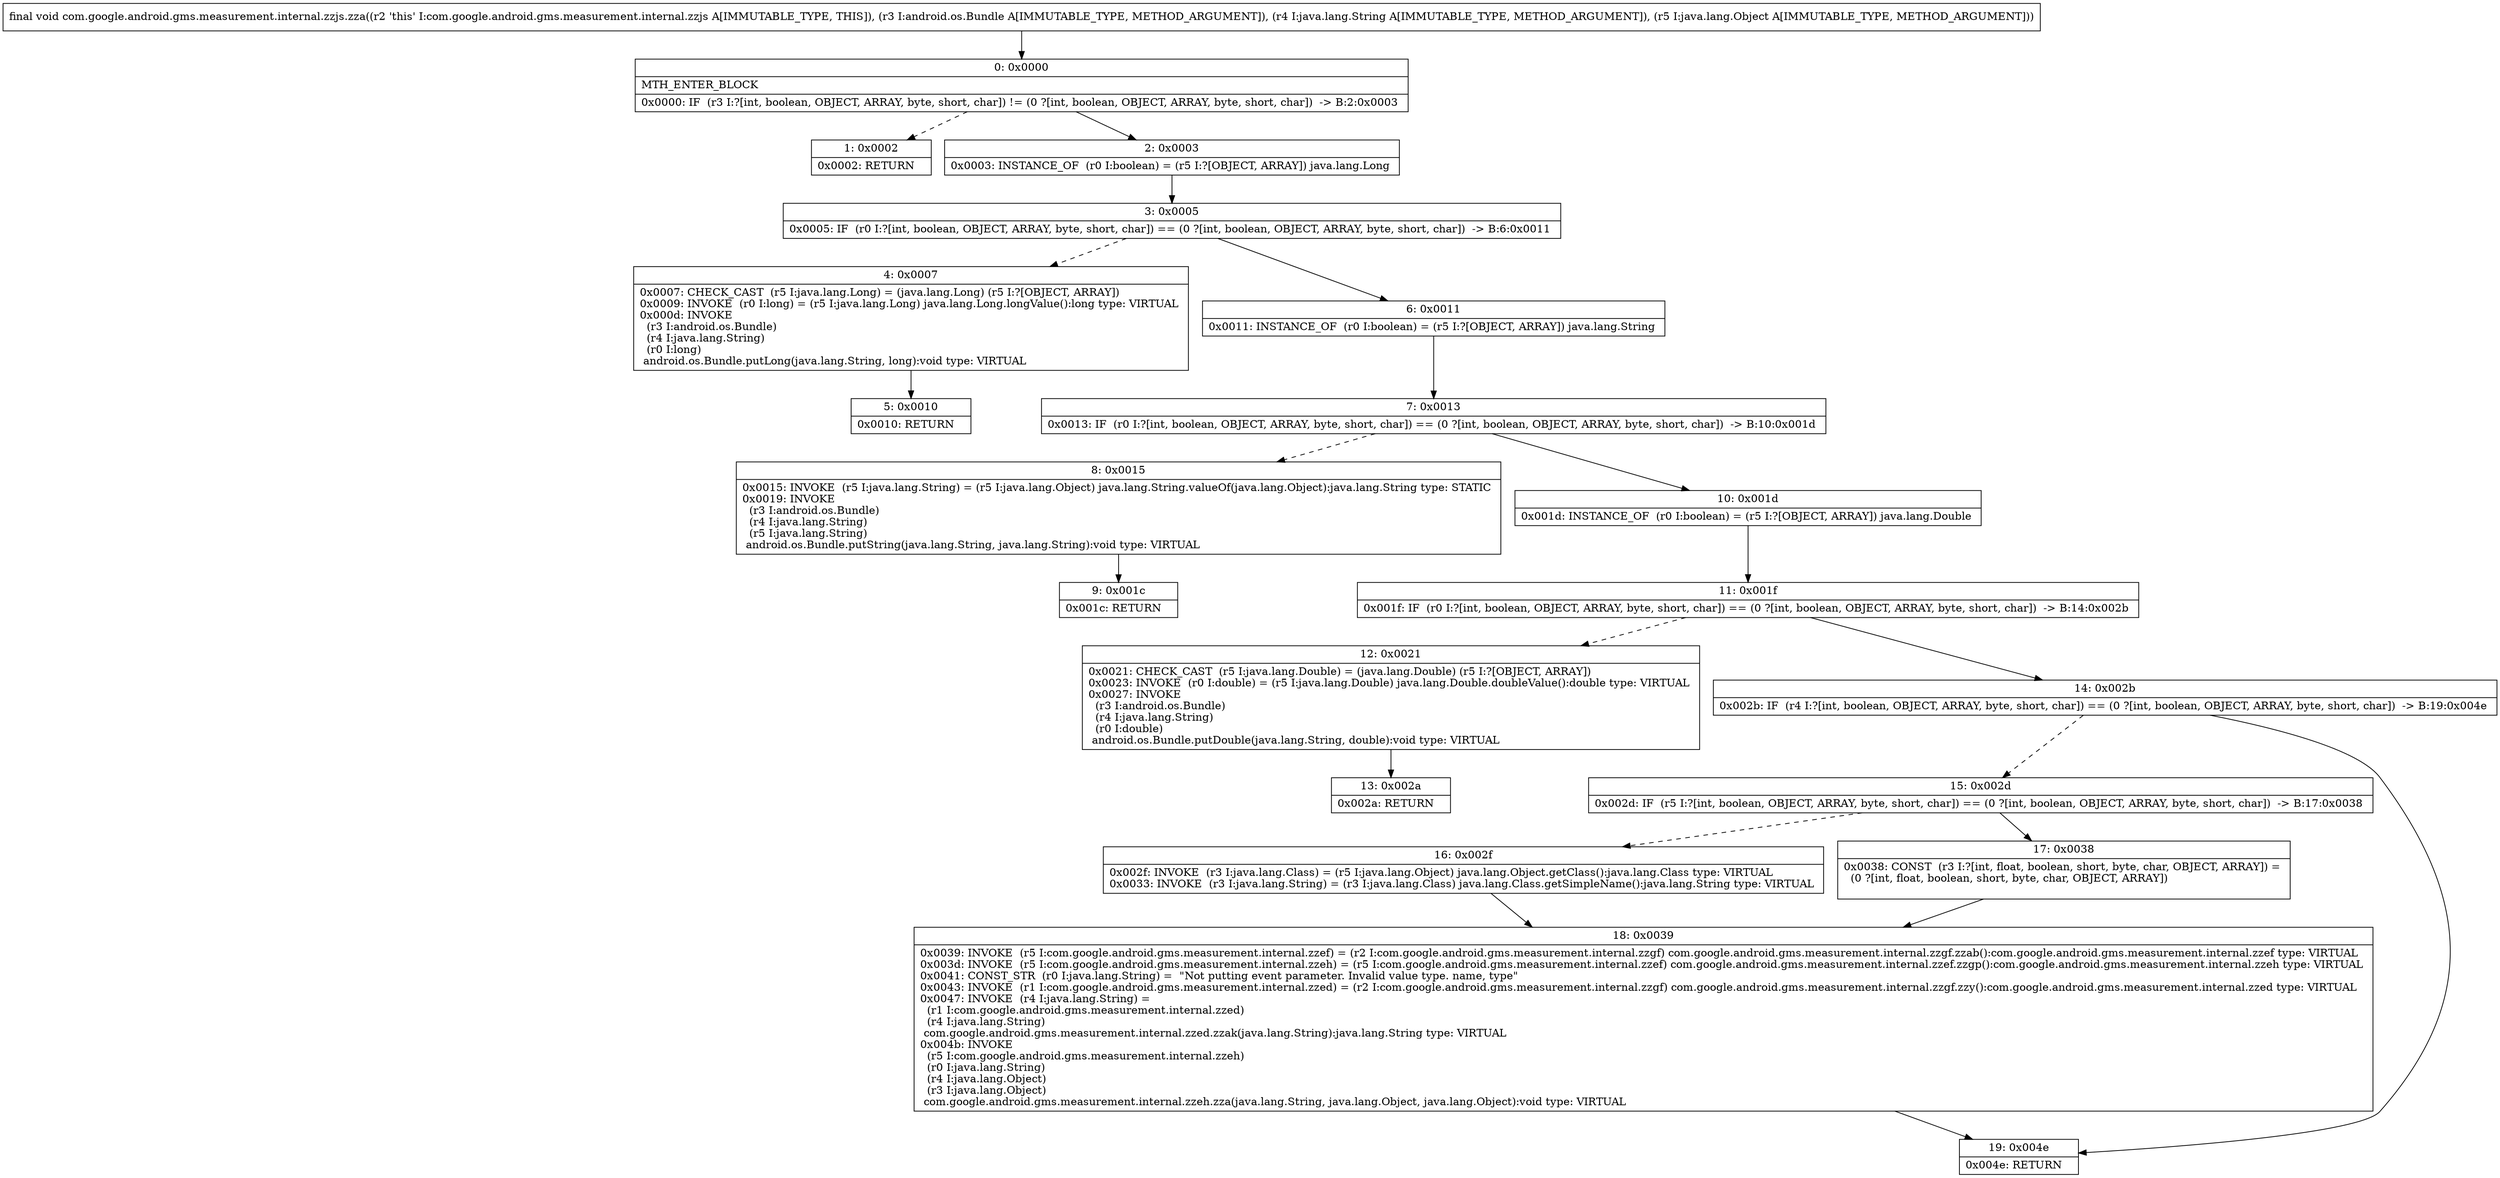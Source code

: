 digraph "CFG forcom.google.android.gms.measurement.internal.zzjs.zza(Landroid\/os\/Bundle;Ljava\/lang\/String;Ljava\/lang\/Object;)V" {
Node_0 [shape=record,label="{0\:\ 0x0000|MTH_ENTER_BLOCK\l|0x0000: IF  (r3 I:?[int, boolean, OBJECT, ARRAY, byte, short, char]) != (0 ?[int, boolean, OBJECT, ARRAY, byte, short, char])  \-\> B:2:0x0003 \l}"];
Node_1 [shape=record,label="{1\:\ 0x0002|0x0002: RETURN   \l}"];
Node_2 [shape=record,label="{2\:\ 0x0003|0x0003: INSTANCE_OF  (r0 I:boolean) = (r5 I:?[OBJECT, ARRAY]) java.lang.Long \l}"];
Node_3 [shape=record,label="{3\:\ 0x0005|0x0005: IF  (r0 I:?[int, boolean, OBJECT, ARRAY, byte, short, char]) == (0 ?[int, boolean, OBJECT, ARRAY, byte, short, char])  \-\> B:6:0x0011 \l}"];
Node_4 [shape=record,label="{4\:\ 0x0007|0x0007: CHECK_CAST  (r5 I:java.lang.Long) = (java.lang.Long) (r5 I:?[OBJECT, ARRAY]) \l0x0009: INVOKE  (r0 I:long) = (r5 I:java.lang.Long) java.lang.Long.longValue():long type: VIRTUAL \l0x000d: INVOKE  \l  (r3 I:android.os.Bundle)\l  (r4 I:java.lang.String)\l  (r0 I:long)\l android.os.Bundle.putLong(java.lang.String, long):void type: VIRTUAL \l}"];
Node_5 [shape=record,label="{5\:\ 0x0010|0x0010: RETURN   \l}"];
Node_6 [shape=record,label="{6\:\ 0x0011|0x0011: INSTANCE_OF  (r0 I:boolean) = (r5 I:?[OBJECT, ARRAY]) java.lang.String \l}"];
Node_7 [shape=record,label="{7\:\ 0x0013|0x0013: IF  (r0 I:?[int, boolean, OBJECT, ARRAY, byte, short, char]) == (0 ?[int, boolean, OBJECT, ARRAY, byte, short, char])  \-\> B:10:0x001d \l}"];
Node_8 [shape=record,label="{8\:\ 0x0015|0x0015: INVOKE  (r5 I:java.lang.String) = (r5 I:java.lang.Object) java.lang.String.valueOf(java.lang.Object):java.lang.String type: STATIC \l0x0019: INVOKE  \l  (r3 I:android.os.Bundle)\l  (r4 I:java.lang.String)\l  (r5 I:java.lang.String)\l android.os.Bundle.putString(java.lang.String, java.lang.String):void type: VIRTUAL \l}"];
Node_9 [shape=record,label="{9\:\ 0x001c|0x001c: RETURN   \l}"];
Node_10 [shape=record,label="{10\:\ 0x001d|0x001d: INSTANCE_OF  (r0 I:boolean) = (r5 I:?[OBJECT, ARRAY]) java.lang.Double \l}"];
Node_11 [shape=record,label="{11\:\ 0x001f|0x001f: IF  (r0 I:?[int, boolean, OBJECT, ARRAY, byte, short, char]) == (0 ?[int, boolean, OBJECT, ARRAY, byte, short, char])  \-\> B:14:0x002b \l}"];
Node_12 [shape=record,label="{12\:\ 0x0021|0x0021: CHECK_CAST  (r5 I:java.lang.Double) = (java.lang.Double) (r5 I:?[OBJECT, ARRAY]) \l0x0023: INVOKE  (r0 I:double) = (r5 I:java.lang.Double) java.lang.Double.doubleValue():double type: VIRTUAL \l0x0027: INVOKE  \l  (r3 I:android.os.Bundle)\l  (r4 I:java.lang.String)\l  (r0 I:double)\l android.os.Bundle.putDouble(java.lang.String, double):void type: VIRTUAL \l}"];
Node_13 [shape=record,label="{13\:\ 0x002a|0x002a: RETURN   \l}"];
Node_14 [shape=record,label="{14\:\ 0x002b|0x002b: IF  (r4 I:?[int, boolean, OBJECT, ARRAY, byte, short, char]) == (0 ?[int, boolean, OBJECT, ARRAY, byte, short, char])  \-\> B:19:0x004e \l}"];
Node_15 [shape=record,label="{15\:\ 0x002d|0x002d: IF  (r5 I:?[int, boolean, OBJECT, ARRAY, byte, short, char]) == (0 ?[int, boolean, OBJECT, ARRAY, byte, short, char])  \-\> B:17:0x0038 \l}"];
Node_16 [shape=record,label="{16\:\ 0x002f|0x002f: INVOKE  (r3 I:java.lang.Class) = (r5 I:java.lang.Object) java.lang.Object.getClass():java.lang.Class type: VIRTUAL \l0x0033: INVOKE  (r3 I:java.lang.String) = (r3 I:java.lang.Class) java.lang.Class.getSimpleName():java.lang.String type: VIRTUAL \l}"];
Node_17 [shape=record,label="{17\:\ 0x0038|0x0038: CONST  (r3 I:?[int, float, boolean, short, byte, char, OBJECT, ARRAY]) = \l  (0 ?[int, float, boolean, short, byte, char, OBJECT, ARRAY])\l \l}"];
Node_18 [shape=record,label="{18\:\ 0x0039|0x0039: INVOKE  (r5 I:com.google.android.gms.measurement.internal.zzef) = (r2 I:com.google.android.gms.measurement.internal.zzgf) com.google.android.gms.measurement.internal.zzgf.zzab():com.google.android.gms.measurement.internal.zzef type: VIRTUAL \l0x003d: INVOKE  (r5 I:com.google.android.gms.measurement.internal.zzeh) = (r5 I:com.google.android.gms.measurement.internal.zzef) com.google.android.gms.measurement.internal.zzef.zzgp():com.google.android.gms.measurement.internal.zzeh type: VIRTUAL \l0x0041: CONST_STR  (r0 I:java.lang.String) =  \"Not putting event parameter. Invalid value type. name, type\" \l0x0043: INVOKE  (r1 I:com.google.android.gms.measurement.internal.zzed) = (r2 I:com.google.android.gms.measurement.internal.zzgf) com.google.android.gms.measurement.internal.zzgf.zzy():com.google.android.gms.measurement.internal.zzed type: VIRTUAL \l0x0047: INVOKE  (r4 I:java.lang.String) = \l  (r1 I:com.google.android.gms.measurement.internal.zzed)\l  (r4 I:java.lang.String)\l com.google.android.gms.measurement.internal.zzed.zzak(java.lang.String):java.lang.String type: VIRTUAL \l0x004b: INVOKE  \l  (r5 I:com.google.android.gms.measurement.internal.zzeh)\l  (r0 I:java.lang.String)\l  (r4 I:java.lang.Object)\l  (r3 I:java.lang.Object)\l com.google.android.gms.measurement.internal.zzeh.zza(java.lang.String, java.lang.Object, java.lang.Object):void type: VIRTUAL \l}"];
Node_19 [shape=record,label="{19\:\ 0x004e|0x004e: RETURN   \l}"];
MethodNode[shape=record,label="{final void com.google.android.gms.measurement.internal.zzjs.zza((r2 'this' I:com.google.android.gms.measurement.internal.zzjs A[IMMUTABLE_TYPE, THIS]), (r3 I:android.os.Bundle A[IMMUTABLE_TYPE, METHOD_ARGUMENT]), (r4 I:java.lang.String A[IMMUTABLE_TYPE, METHOD_ARGUMENT]), (r5 I:java.lang.Object A[IMMUTABLE_TYPE, METHOD_ARGUMENT])) }"];
MethodNode -> Node_0;
Node_0 -> Node_1[style=dashed];
Node_0 -> Node_2;
Node_2 -> Node_3;
Node_3 -> Node_4[style=dashed];
Node_3 -> Node_6;
Node_4 -> Node_5;
Node_6 -> Node_7;
Node_7 -> Node_8[style=dashed];
Node_7 -> Node_10;
Node_8 -> Node_9;
Node_10 -> Node_11;
Node_11 -> Node_12[style=dashed];
Node_11 -> Node_14;
Node_12 -> Node_13;
Node_14 -> Node_15[style=dashed];
Node_14 -> Node_19;
Node_15 -> Node_16[style=dashed];
Node_15 -> Node_17;
Node_16 -> Node_18;
Node_17 -> Node_18;
Node_18 -> Node_19;
}

